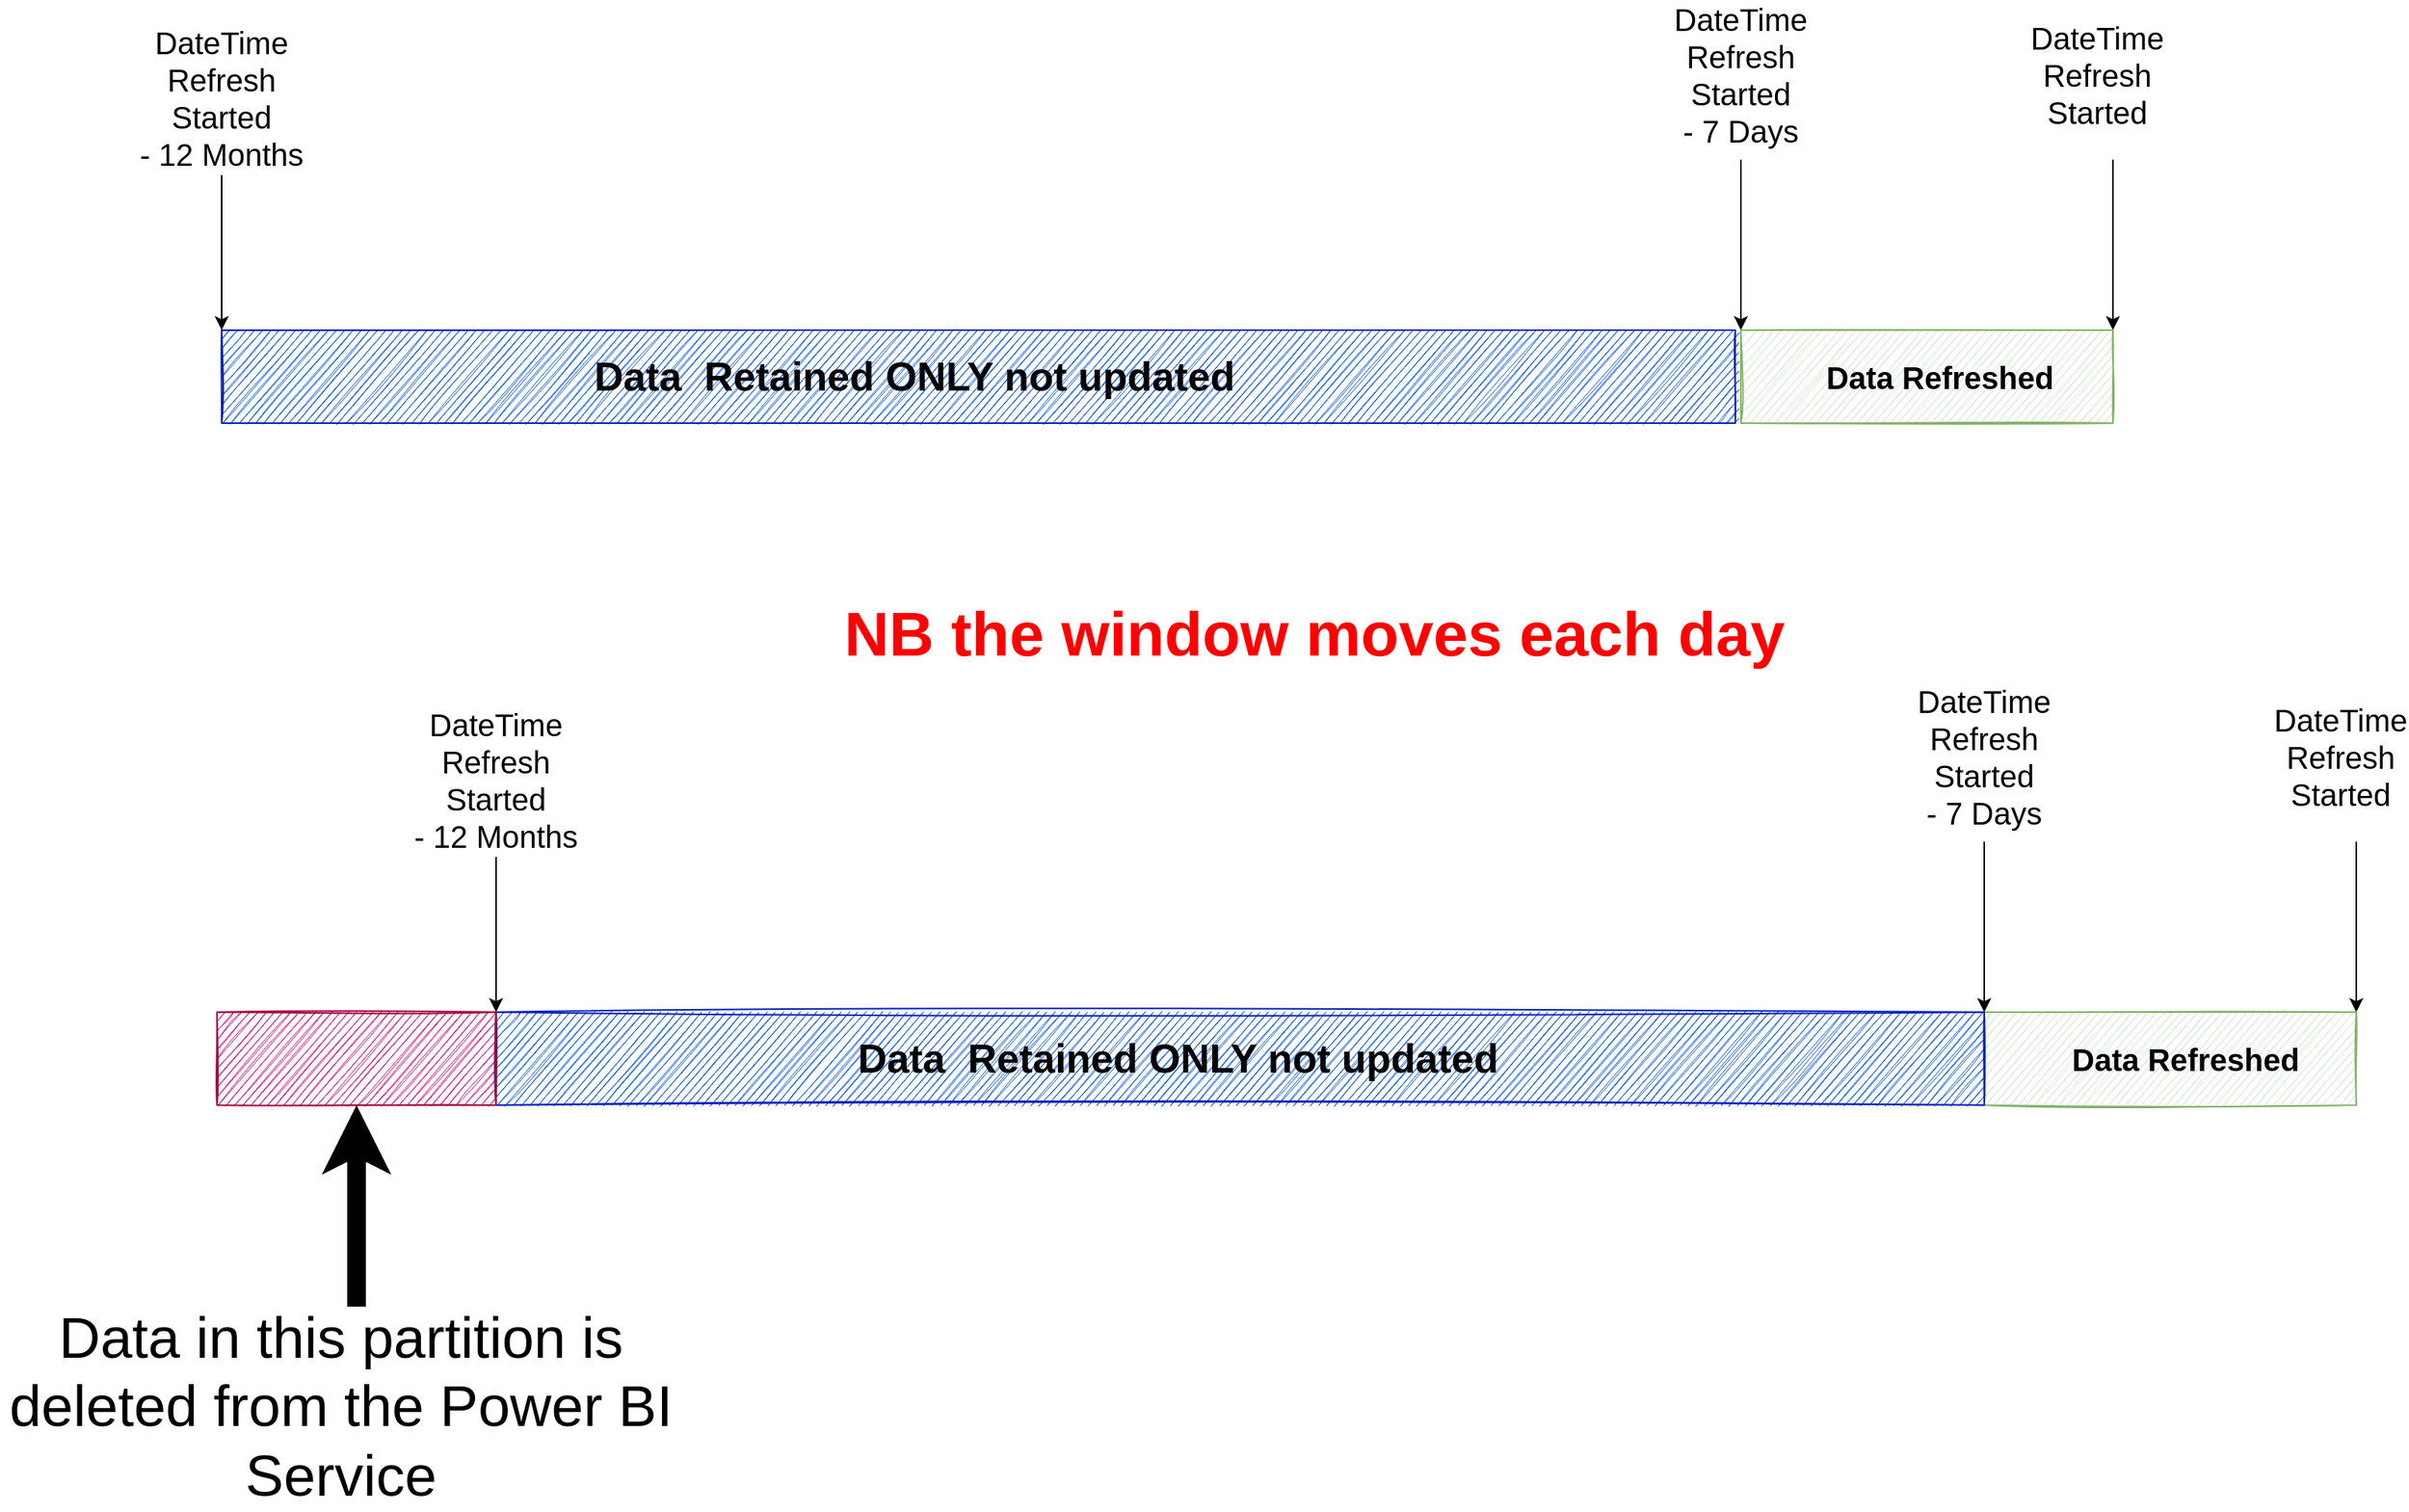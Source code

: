 <mxfile version="19.0.3" type="device" pages="2"><diagram id="a29GwoBRuyP_lFRulFpT" name="Page-1"><mxGraphModel dx="1673" dy="1018" grid="1" gridSize="10" guides="1" tooltips="1" connect="1" arrows="1" fold="1" page="1" pageScale="1" pageWidth="1654" pageHeight="1169" math="0" shadow="0"><root><mxCell id="0"/><mxCell id="1" parent="0"/><mxCell id="0_Up2EjKXdTPoN4Hqx1q-21" value="" style="group" parent="1" vertex="1" connectable="0"><mxGeometry x="150" y="80" width="1290" height="250" as="geometry"/></mxCell><mxCell id="0_Up2EjKXdTPoN4Hqx1q-11" value="DateTime&lt;br style=&quot;font-size: 20px;&quot;&gt;Refresh Started" style="text;html=1;strokeColor=none;fillColor=none;align=center;verticalAlign=middle;whiteSpace=wrap;rounded=0;fontSize=20;" parent="0_Up2EjKXdTPoN4Hqx1q-21" vertex="1"><mxGeometry x="1230" width="60" height="50" as="geometry"/></mxCell><mxCell id="0_Up2EjKXdTPoN4Hqx1q-15" value="DateTime&lt;br style=&quot;font-size: 20px;&quot;&gt;Refresh Started&lt;br style=&quot;font-size: 20px;&quot;&gt;- 7 Days" style="text;html=1;strokeColor=none;fillColor=none;align=center;verticalAlign=middle;whiteSpace=wrap;rounded=0;fontSize=20;" parent="0_Up2EjKXdTPoN4Hqx1q-21" vertex="1"><mxGeometry x="1000" width="60" height="50" as="geometry"/></mxCell><mxCell id="0_Up2EjKXdTPoN4Hqx1q-18" value="DateTime&lt;br style=&quot;font-size: 20px;&quot;&gt;Refresh Started&lt;br style=&quot;font-size: 20px;&quot;&gt;- 12 Months" style="text;html=1;strokeColor=none;fillColor=none;align=center;verticalAlign=middle;whiteSpace=wrap;rounded=0;fontSize=20;" parent="0_Up2EjKXdTPoN4Hqx1q-21" vertex="1"><mxGeometry x="-20" y="10" width="140" height="60" as="geometry"/></mxCell><mxCell id="0_Up2EjKXdTPoN4Hqx1q-10" value="" style="endArrow=classic;html=1;rounded=0;entryX=1;entryY=0;entryDx=0;entryDy=0;" parent="0_Up2EjKXdTPoN4Hqx1q-21" edge="1"><mxGeometry width="50" height="50" relative="1" as="geometry"><mxPoint x="1270" y="80" as="sourcePoint"/><mxPoint x="1270" y="190" as="targetPoint"/></mxGeometry></mxCell><mxCell id="0_Up2EjKXdTPoN4Hqx1q-14" value="" style="endArrow=classic;html=1;rounded=0;entryX=1;entryY=0;entryDx=0;entryDy=0;startSize=0;jumpSize=1;" parent="0_Up2EjKXdTPoN4Hqx1q-21" edge="1"><mxGeometry width="50" height="50" relative="1" as="geometry"><mxPoint x="1030" y="80" as="sourcePoint"/><mxPoint x="1030" y="190" as="targetPoint"/></mxGeometry></mxCell><mxCell id="0_Up2EjKXdTPoN4Hqx1q-16" value="" style="endArrow=classic;html=1;rounded=0;entryX=0;entryY=0;entryDx=0;entryDy=0;startSize=0;jumpSize=1;" parent="0_Up2EjKXdTPoN4Hqx1q-21" edge="1"><mxGeometry width="50" height="50" relative="1" as="geometry"><mxPoint x="50" y="90" as="sourcePoint"/><mxPoint x="50" y="190" as="targetPoint"/></mxGeometry></mxCell><mxCell id="0_Up2EjKXdTPoN4Hqx1q-19" value="" style="rounded=0;whiteSpace=wrap;html=1;fontSize=30;fillColor=#d5e8d4;strokeColor=#82b366;gradientColor=none;shadow=0;sketch=1;glass=0;" parent="0_Up2EjKXdTPoN4Hqx1q-21" vertex="1"><mxGeometry x="1030" y="190" width="240" height="60" as="geometry"/></mxCell><mxCell id="0_Up2EjKXdTPoN4Hqx1q-37" value="" style="group" parent="0_Up2EjKXdTPoN4Hqx1q-21" vertex="1" connectable="0"><mxGeometry x="50" y="190" width="1190" height="60" as="geometry"/></mxCell><mxCell id="0_Up2EjKXdTPoN4Hqx1q-20" value="" style="rounded=0;whiteSpace=wrap;html=1;fontSize=30;fillColor=#0050ef;strokeColor=#001DBC;shadow=0;sketch=1;glass=0;fontColor=#ffffff;" parent="0_Up2EjKXdTPoN4Hqx1q-37" vertex="1"><mxGeometry width="976.41" height="60" as="geometry"/></mxCell><mxCell id="0_Up2EjKXdTPoN4Hqx1q-22" value="Data Refreshed" style="text;html=1;strokeColor=none;fillColor=none;align=center;verticalAlign=middle;whiteSpace=wrap;rounded=0;shadow=0;glass=0;sketch=1;fontSize=20;fontStyle=1" parent="0_Up2EjKXdTPoN4Hqx1q-37" vertex="1"><mxGeometry x="1027.265" y="15" width="162.735" height="30" as="geometry"/></mxCell><mxCell id="0_Up2EjKXdTPoN4Hqx1q-23" value="Data&amp;nbsp; Retained ONLY not updated" style="text;html=1;strokeColor=none;fillColor=none;align=center;verticalAlign=middle;whiteSpace=wrap;rounded=0;shadow=0;glass=0;sketch=1;fontSize=26;fontStyle=1" parent="0_Up2EjKXdTPoN4Hqx1q-37" vertex="1"><mxGeometry x="203.419" y="15" width="488.205" height="30" as="geometry"/></mxCell><mxCell id="0_Up2EjKXdTPoN4Hqx1q-35" value="NB the window moves each day" style="text;html=1;strokeColor=none;fillColor=none;align=center;verticalAlign=middle;whiteSpace=wrap;rounded=0;shadow=0;glass=0;sketch=1;fontSize=40;fontStyle=1;fontColor=#FF0000;" parent="1" vertex="1"><mxGeometry x="590" y="450" width="630" height="30" as="geometry"/></mxCell><mxCell id="0_Up2EjKXdTPoN4Hqx1q-74" value="" style="group" parent="1" vertex="1" connectable="0"><mxGeometry x="57" y="520" width="1540" height="460" as="geometry"/></mxCell><mxCell id="0_Up2EjKXdTPoN4Hqx1q-59" value="" style="group" parent="0_Up2EjKXdTPoN4Hqx1q-74" vertex="1" connectable="0"><mxGeometry x="250" width="1290" height="250" as="geometry"/></mxCell><mxCell id="0_Up2EjKXdTPoN4Hqx1q-60" value="DateTime&lt;br style=&quot;font-size: 20px;&quot;&gt;Refresh Started" style="text;html=1;strokeColor=none;fillColor=none;align=center;verticalAlign=middle;whiteSpace=wrap;rounded=0;fontSize=20;" parent="0_Up2EjKXdTPoN4Hqx1q-59" vertex="1"><mxGeometry x="1230" width="60" height="50" as="geometry"/></mxCell><mxCell id="0_Up2EjKXdTPoN4Hqx1q-61" value="DateTime&lt;br style=&quot;font-size: 20px;&quot;&gt;Refresh Started&lt;br style=&quot;font-size: 20px;&quot;&gt;- 7 Days" style="text;html=1;strokeColor=none;fillColor=none;align=center;verticalAlign=middle;whiteSpace=wrap;rounded=0;fontSize=20;" parent="0_Up2EjKXdTPoN4Hqx1q-59" vertex="1"><mxGeometry x="1000" width="60" height="50" as="geometry"/></mxCell><mxCell id="0_Up2EjKXdTPoN4Hqx1q-62" value="DateTime&lt;br style=&quot;font-size: 20px;&quot;&gt;Refresh Started&lt;br style=&quot;font-size: 20px;&quot;&gt;- 12 Months" style="text;html=1;strokeColor=none;fillColor=none;align=center;verticalAlign=middle;whiteSpace=wrap;rounded=0;fontSize=20;" parent="0_Up2EjKXdTPoN4Hqx1q-59" vertex="1"><mxGeometry y="10" width="140" height="60" as="geometry"/></mxCell><mxCell id="0_Up2EjKXdTPoN4Hqx1q-63" value="" style="endArrow=classic;html=1;rounded=0;entryX=1;entryY=0;entryDx=0;entryDy=0;" parent="0_Up2EjKXdTPoN4Hqx1q-59" edge="1"><mxGeometry width="50" height="50" relative="1" as="geometry"><mxPoint x="1270" y="80" as="sourcePoint"/><mxPoint x="1270" y="190" as="targetPoint"/></mxGeometry></mxCell><mxCell id="0_Up2EjKXdTPoN4Hqx1q-64" value="" style="endArrow=classic;html=1;rounded=0;entryX=1;entryY=0;entryDx=0;entryDy=0;startSize=0;jumpSize=1;" parent="0_Up2EjKXdTPoN4Hqx1q-59" edge="1"><mxGeometry width="50" height="50" relative="1" as="geometry"><mxPoint x="1030" y="80" as="sourcePoint"/><mxPoint x="1030" y="190" as="targetPoint"/></mxGeometry></mxCell><mxCell id="0_Up2EjKXdTPoN4Hqx1q-65" value="" style="endArrow=classic;html=1;rounded=0;entryX=0;entryY=0;entryDx=0;entryDy=0;startSize=0;jumpSize=1;" parent="0_Up2EjKXdTPoN4Hqx1q-59" edge="1"><mxGeometry width="50" height="50" relative="1" as="geometry"><mxPoint x="70" y="90" as="sourcePoint"/><mxPoint x="70" y="190" as="targetPoint"/></mxGeometry></mxCell><mxCell id="0_Up2EjKXdTPoN4Hqx1q-66" value="" style="rounded=0;whiteSpace=wrap;html=1;fontSize=30;fillColor=#d5e8d4;strokeColor=#82b366;gradientColor=none;shadow=0;sketch=1;glass=0;" parent="0_Up2EjKXdTPoN4Hqx1q-59" vertex="1"><mxGeometry x="1030" y="190" width="240" height="60" as="geometry"/></mxCell><mxCell id="0_Up2EjKXdTPoN4Hqx1q-67" value="" style="group" parent="0_Up2EjKXdTPoN4Hqx1q-59" vertex="1" connectable="0"><mxGeometry x="70" y="190" width="1170" height="60" as="geometry"/></mxCell><mxCell id="0_Up2EjKXdTPoN4Hqx1q-68" value="" style="rounded=0;whiteSpace=wrap;html=1;fontSize=30;fillColor=#0050ef;strokeColor=#001DBC;shadow=0;sketch=1;glass=0;fontColor=#ffffff;" parent="0_Up2EjKXdTPoN4Hqx1q-67" vertex="1"><mxGeometry width="960" height="60" as="geometry"/></mxCell><mxCell id="0_Up2EjKXdTPoN4Hqx1q-69" value="Data Refreshed" style="text;html=1;strokeColor=none;fillColor=none;align=center;verticalAlign=middle;whiteSpace=wrap;rounded=0;shadow=0;glass=0;sketch=1;fontSize=20;fontStyle=1" parent="0_Up2EjKXdTPoN4Hqx1q-67" vertex="1"><mxGeometry x="1010" y="15" width="160" height="30" as="geometry"/></mxCell><mxCell id="0_Up2EjKXdTPoN4Hqx1q-70" value="Data&amp;nbsp; Retained ONLY not updated" style="text;html=1;strokeColor=none;fillColor=none;align=center;verticalAlign=middle;whiteSpace=wrap;rounded=0;shadow=0;glass=0;sketch=1;fontSize=26;fontStyle=1" parent="0_Up2EjKXdTPoN4Hqx1q-67" vertex="1"><mxGeometry x="200" y="15" width="480" height="30" as="geometry"/></mxCell><mxCell id="0_Up2EjKXdTPoN4Hqx1q-71" value="" style="rounded=0;whiteSpace=wrap;html=1;shadow=0;glass=0;sketch=1;fontSize=37;fontColor=#ffffff;fillColor=#d80073;strokeColor=#A50040;" parent="0_Up2EjKXdTPoN4Hqx1q-74" vertex="1"><mxGeometry x="140" y="190" width="180" height="60" as="geometry"/></mxCell><mxCell id="0_Up2EjKXdTPoN4Hqx1q-72" value="" style="endArrow=classic;html=1;rounded=0;fontSize=37;fontColor=#FF0000;jumpSize=1;entryX=0.5;entryY=1;entryDx=0;entryDy=0;strokeWidth=12;" parent="0_Up2EjKXdTPoN4Hqx1q-74" target="0_Up2EjKXdTPoN4Hqx1q-71" edge="1"><mxGeometry width="50" height="50" relative="1" as="geometry"><mxPoint x="230" y="380" as="sourcePoint"/><mxPoint x="230" y="290" as="targetPoint"/></mxGeometry></mxCell><mxCell id="0_Up2EjKXdTPoN4Hqx1q-73" value="&lt;font color=&quot;#000000&quot;&gt;Data in this partition is deleted from the Power BI Service&lt;/font&gt;" style="text;html=1;strokeColor=none;fillColor=none;align=center;verticalAlign=middle;whiteSpace=wrap;rounded=0;shadow=0;glass=0;sketch=1;fontSize=37;fontColor=#FF0000;" parent="0_Up2EjKXdTPoN4Hqx1q-74" vertex="1"><mxGeometry y="430" width="440" height="30" as="geometry"/></mxCell></root></mxGraphModel></diagram><diagram id="1sxUuhUtR1z7AOzCZ_cB" name="Enity Relationship Diagram"><mxGraphModel dx="1422" dy="865" grid="1" gridSize="10" guides="1" tooltips="1" connect="1" arrows="1" fold="1" page="1" pageScale="1" pageWidth="1169" pageHeight="827" math="0" shadow="0"><root><mxCell id="0"/><mxCell id="1" parent="0"/><mxCell id="mUdk9baA3W-nzA9Wq_Qh-5" value="DimAgent" style="shape=table;startSize=50;container=1;collapsible=1;childLayout=tableLayout;fixedRows=1;rowLines=0;fontStyle=1;align=center;resizeLast=1;fontSize=30;" vertex="1" parent="1"><mxGeometry x="130" y="250" width="270" height="150" as="geometry"/></mxCell><mxCell id="mUdk9baA3W-nzA9Wq_Qh-6" value="" style="shape=tableRow;horizontal=0;startSize=0;swimlaneHead=0;swimlaneBody=0;fillColor=none;collapsible=0;dropTarget=0;points=[[0,0.5],[1,0.5]];portConstraint=eastwest;top=0;left=0;right=0;bottom=1;" vertex="1" parent="mUdk9baA3W-nzA9Wq_Qh-5"><mxGeometry y="50" width="270" height="50" as="geometry"/></mxCell><mxCell id="mUdk9baA3W-nzA9Wq_Qh-7" value="PK" style="shape=partialRectangle;connectable=0;fillColor=none;top=0;left=0;bottom=0;right=0;fontStyle=1;overflow=hidden;fontSize=30;" vertex="1" parent="mUdk9baA3W-nzA9Wq_Qh-6"><mxGeometry width="60" height="50" as="geometry"><mxRectangle width="60" height="50" as="alternateBounds"/></mxGeometry></mxCell><mxCell id="mUdk9baA3W-nzA9Wq_Qh-8" value="ID" style="shape=partialRectangle;connectable=0;fillColor=none;top=0;left=0;bottom=0;right=0;align=left;spacingLeft=6;fontStyle=0;overflow=hidden;fontSize=30;" vertex="1" parent="mUdk9baA3W-nzA9Wq_Qh-6"><mxGeometry x="60" width="210" height="50" as="geometry"><mxRectangle width="210" height="50" as="alternateBounds"/></mxGeometry></mxCell><mxCell id="mUdk9baA3W-nzA9Wq_Qh-9" value="" style="shape=tableRow;horizontal=0;startSize=0;swimlaneHead=0;swimlaneBody=0;fillColor=none;collapsible=0;dropTarget=0;points=[[0,0.5],[1,0.5]];portConstraint=eastwest;top=0;left=0;right=0;bottom=0;" vertex="1" parent="mUdk9baA3W-nzA9Wq_Qh-5"><mxGeometry y="100" width="270" height="50" as="geometry"/></mxCell><mxCell id="mUdk9baA3W-nzA9Wq_Qh-10" value="" style="shape=partialRectangle;connectable=0;fillColor=none;top=0;left=0;bottom=0;right=0;editable=1;overflow=hidden;fontSize=30;" vertex="1" parent="mUdk9baA3W-nzA9Wq_Qh-9"><mxGeometry width="60" height="50" as="geometry"><mxRectangle width="60" height="50" as="alternateBounds"/></mxGeometry></mxCell><mxCell id="mUdk9baA3W-nzA9Wq_Qh-11" value="AgentName" style="shape=partialRectangle;connectable=0;fillColor=none;top=0;left=0;bottom=0;right=0;align=left;spacingLeft=6;overflow=hidden;fontSize=30;" vertex="1" parent="mUdk9baA3W-nzA9Wq_Qh-9"><mxGeometry x="60" width="210" height="50" as="geometry"><mxRectangle width="210" height="50" as="alternateBounds"/></mxGeometry></mxCell><mxCell id="mUdk9baA3W-nzA9Wq_Qh-19" value="FactCallsHandled" style="shape=table;startSize=50;container=1;collapsible=1;childLayout=tableLayout;fixedRows=1;rowLines=0;fontStyle=1;align=center;resizeLast=1;fontSize=30;" vertex="1" parent="1"><mxGeometry x="640" y="150" width="360" height="395" as="geometry"/></mxCell><mxCell id="mUdk9baA3W-nzA9Wq_Qh-20" value="" style="shape=tableRow;horizontal=0;startSize=0;swimlaneHead=0;swimlaneBody=0;fillColor=none;collapsible=0;dropTarget=0;points=[[0,0.5],[1,0.5]];portConstraint=eastwest;top=0;left=0;right=0;bottom=1;" vertex="1" parent="mUdk9baA3W-nzA9Wq_Qh-19"><mxGeometry y="50" width="360" height="45" as="geometry"/></mxCell><mxCell id="mUdk9baA3W-nzA9Wq_Qh-21" value="PK" style="shape=partialRectangle;connectable=0;fillColor=none;top=0;left=0;bottom=0;right=0;fontStyle=1;overflow=hidden;fontSize=30;" vertex="1" parent="mUdk9baA3W-nzA9Wq_Qh-20"><mxGeometry width="60" height="45" as="geometry"><mxRectangle width="60" height="45" as="alternateBounds"/></mxGeometry></mxCell><mxCell id="mUdk9baA3W-nzA9Wq_Qh-22" value="ID" style="shape=partialRectangle;connectable=0;fillColor=none;top=0;left=0;bottom=0;right=0;align=left;spacingLeft=6;fontStyle=0;overflow=hidden;fontSize=30;" vertex="1" parent="mUdk9baA3W-nzA9Wq_Qh-20"><mxGeometry x="60" width="300" height="45" as="geometry"><mxRectangle width="300" height="45" as="alternateBounds"/></mxGeometry></mxCell><mxCell id="mUdk9baA3W-nzA9Wq_Qh-23" value="" style="shape=tableRow;horizontal=0;startSize=0;swimlaneHead=0;swimlaneBody=0;fillColor=none;collapsible=0;dropTarget=0;points=[[0,0.5],[1,0.5]];portConstraint=eastwest;top=0;left=0;right=0;bottom=0;" vertex="1" parent="mUdk9baA3W-nzA9Wq_Qh-19"><mxGeometry y="95" width="360" height="50" as="geometry"/></mxCell><mxCell id="mUdk9baA3W-nzA9Wq_Qh-24" value="" style="shape=partialRectangle;connectable=0;fillColor=none;top=0;left=0;bottom=0;right=0;editable=1;overflow=hidden;" vertex="1" parent="mUdk9baA3W-nzA9Wq_Qh-23"><mxGeometry width="60" height="50" as="geometry"><mxRectangle width="60" height="50" as="alternateBounds"/></mxGeometry></mxCell><mxCell id="mUdk9baA3W-nzA9Wq_Qh-25" value="CallDate" style="shape=partialRectangle;connectable=0;fillColor=none;top=0;left=0;bottom=0;right=0;align=left;spacingLeft=6;overflow=hidden;fontSize=30;" vertex="1" parent="mUdk9baA3W-nzA9Wq_Qh-23"><mxGeometry x="60" width="300" height="50" as="geometry"><mxRectangle width="300" height="50" as="alternateBounds"/></mxGeometry></mxCell><mxCell id="mUdk9baA3W-nzA9Wq_Qh-26" value="" style="shape=tableRow;horizontal=0;startSize=0;swimlaneHead=0;swimlaneBody=0;fillColor=none;collapsible=0;dropTarget=0;points=[[0,0.5],[1,0.5]];portConstraint=eastwest;top=0;left=0;right=0;bottom=0;" vertex="1" parent="mUdk9baA3W-nzA9Wq_Qh-19"><mxGeometry y="145" width="360" height="50" as="geometry"/></mxCell><mxCell id="mUdk9baA3W-nzA9Wq_Qh-27" value="FK" style="shape=partialRectangle;connectable=0;fillColor=none;top=0;left=0;bottom=0;right=0;editable=1;overflow=hidden;fontSize=30;fontStyle=1" vertex="1" parent="mUdk9baA3W-nzA9Wq_Qh-26"><mxGeometry width="60" height="50" as="geometry"><mxRectangle width="60" height="50" as="alternateBounds"/></mxGeometry></mxCell><mxCell id="mUdk9baA3W-nzA9Wq_Qh-28" value="AgentID" style="shape=partialRectangle;connectable=0;fillColor=none;top=0;left=0;bottom=0;right=0;align=left;spacingLeft=6;overflow=hidden;fontSize=30;" vertex="1" parent="mUdk9baA3W-nzA9Wq_Qh-26"><mxGeometry x="60" width="300" height="50" as="geometry"><mxRectangle width="300" height="50" as="alternateBounds"/></mxGeometry></mxCell><mxCell id="mUdk9baA3W-nzA9Wq_Qh-29" value="" style="shape=tableRow;horizontal=0;startSize=0;swimlaneHead=0;swimlaneBody=0;fillColor=none;collapsible=0;dropTarget=0;points=[[0,0.5],[1,0.5]];portConstraint=eastwest;top=0;left=0;right=0;bottom=0;" vertex="1" parent="mUdk9baA3W-nzA9Wq_Qh-19"><mxGeometry y="195" width="360" height="50" as="geometry"/></mxCell><mxCell id="mUdk9baA3W-nzA9Wq_Qh-30" value="" style="shape=partialRectangle;connectable=0;fillColor=none;top=0;left=0;bottom=0;right=0;editable=1;overflow=hidden;" vertex="1" parent="mUdk9baA3W-nzA9Wq_Qh-29"><mxGeometry width="60" height="50" as="geometry"><mxRectangle width="60" height="50" as="alternateBounds"/></mxGeometry></mxCell><mxCell id="mUdk9baA3W-nzA9Wq_Qh-31" value="AnsweredCall" style="shape=partialRectangle;connectable=0;fillColor=none;top=0;left=0;bottom=0;right=0;align=left;spacingLeft=6;overflow=hidden;fontSize=30;" vertex="1" parent="mUdk9baA3W-nzA9Wq_Qh-29"><mxGeometry x="60" width="300" height="50" as="geometry"><mxRectangle width="300" height="50" as="alternateBounds"/></mxGeometry></mxCell><mxCell id="mUdk9baA3W-nzA9Wq_Qh-33" value="" style="shape=tableRow;horizontal=0;startSize=0;swimlaneHead=0;swimlaneBody=0;fillColor=none;collapsible=0;dropTarget=0;points=[[0,0.5],[1,0.5]];portConstraint=eastwest;top=0;left=0;right=0;bottom=0;" vertex="1" parent="mUdk9baA3W-nzA9Wq_Qh-19"><mxGeometry y="245" width="360" height="50" as="geometry"/></mxCell><mxCell id="mUdk9baA3W-nzA9Wq_Qh-34" value="" style="shape=partialRectangle;connectable=0;fillColor=none;top=0;left=0;bottom=0;right=0;editable=1;overflow=hidden;" vertex="1" parent="mUdk9baA3W-nzA9Wq_Qh-33"><mxGeometry width="60" height="50" as="geometry"><mxRectangle width="60" height="50" as="alternateBounds"/></mxGeometry></mxCell><mxCell id="mUdk9baA3W-nzA9Wq_Qh-35" value="MissedCall" style="shape=partialRectangle;connectable=0;fillColor=none;top=0;left=0;bottom=0;right=0;align=left;spacingLeft=6;overflow=hidden;fontSize=30;" vertex="1" parent="mUdk9baA3W-nzA9Wq_Qh-33"><mxGeometry x="60" width="300" height="50" as="geometry"><mxRectangle width="300" height="50" as="alternateBounds"/></mxGeometry></mxCell><mxCell id="mUdk9baA3W-nzA9Wq_Qh-36" value="" style="shape=tableRow;horizontal=0;startSize=0;swimlaneHead=0;swimlaneBody=0;fillColor=none;collapsible=0;dropTarget=0;points=[[0,0.5],[1,0.5]];portConstraint=eastwest;top=0;left=0;right=0;bottom=0;" vertex="1" parent="mUdk9baA3W-nzA9Wq_Qh-19"><mxGeometry y="295" width="360" height="50" as="geometry"/></mxCell><mxCell id="mUdk9baA3W-nzA9Wq_Qh-37" value="" style="shape=partialRectangle;connectable=0;fillColor=none;top=0;left=0;bottom=0;right=0;editable=1;overflow=hidden;" vertex="1" parent="mUdk9baA3W-nzA9Wq_Qh-36"><mxGeometry width="60" height="50" as="geometry"><mxRectangle width="60" height="50" as="alternateBounds"/></mxGeometry></mxCell><mxCell id="mUdk9baA3W-nzA9Wq_Qh-38" value="FowardedCall" style="shape=partialRectangle;connectable=0;fillColor=none;top=0;left=0;bottom=0;right=0;align=left;spacingLeft=6;overflow=hidden;fontSize=30;" vertex="1" parent="mUdk9baA3W-nzA9Wq_Qh-36"><mxGeometry x="60" width="300" height="50" as="geometry"><mxRectangle width="300" height="50" as="alternateBounds"/></mxGeometry></mxCell><mxCell id="mUdk9baA3W-nzA9Wq_Qh-58" value="" style="shape=tableRow;horizontal=0;startSize=0;swimlaneHead=0;swimlaneBody=0;fillColor=none;collapsible=0;dropTarget=0;points=[[0,0.5],[1,0.5]];portConstraint=eastwest;top=0;left=0;right=0;bottom=0;" vertex="1" parent="mUdk9baA3W-nzA9Wq_Qh-19"><mxGeometry y="345" width="360" height="50" as="geometry"/></mxCell><mxCell id="mUdk9baA3W-nzA9Wq_Qh-59" value="" style="shape=partialRectangle;connectable=0;fillColor=none;top=0;left=0;bottom=0;right=0;editable=1;overflow=hidden;" vertex="1" parent="mUdk9baA3W-nzA9Wq_Qh-58"><mxGeometry width="60" height="50" as="geometry"><mxRectangle width="60" height="50" as="alternateBounds"/></mxGeometry></mxCell><mxCell id="mUdk9baA3W-nzA9Wq_Qh-60" value="AdjustedDate" style="shape=partialRectangle;connectable=0;fillColor=none;top=0;left=0;bottom=0;right=0;align=left;spacingLeft=6;overflow=hidden;fontSize=30;" vertex="1" parent="mUdk9baA3W-nzA9Wq_Qh-58"><mxGeometry x="60" width="300" height="50" as="geometry"><mxRectangle width="300" height="50" as="alternateBounds"/></mxGeometry></mxCell><mxCell id="mUdk9baA3W-nzA9Wq_Qh-32" value="" style="endArrow=ERmany;html=1;rounded=0;exitX=1;exitY=0.5;exitDx=0;exitDy=0;entryX=0;entryY=0.5;entryDx=0;entryDy=0;startArrow=classic;startFill=1;endFill=0;" edge="1" parent="1" source="mUdk9baA3W-nzA9Wq_Qh-6" target="mUdk9baA3W-nzA9Wq_Qh-26"><mxGeometry relative="1" as="geometry"><mxPoint x="340" y="360" as="sourcePoint"/><mxPoint x="500" y="360" as="targetPoint"/></mxGeometry></mxCell></root></mxGraphModel></diagram></mxfile>